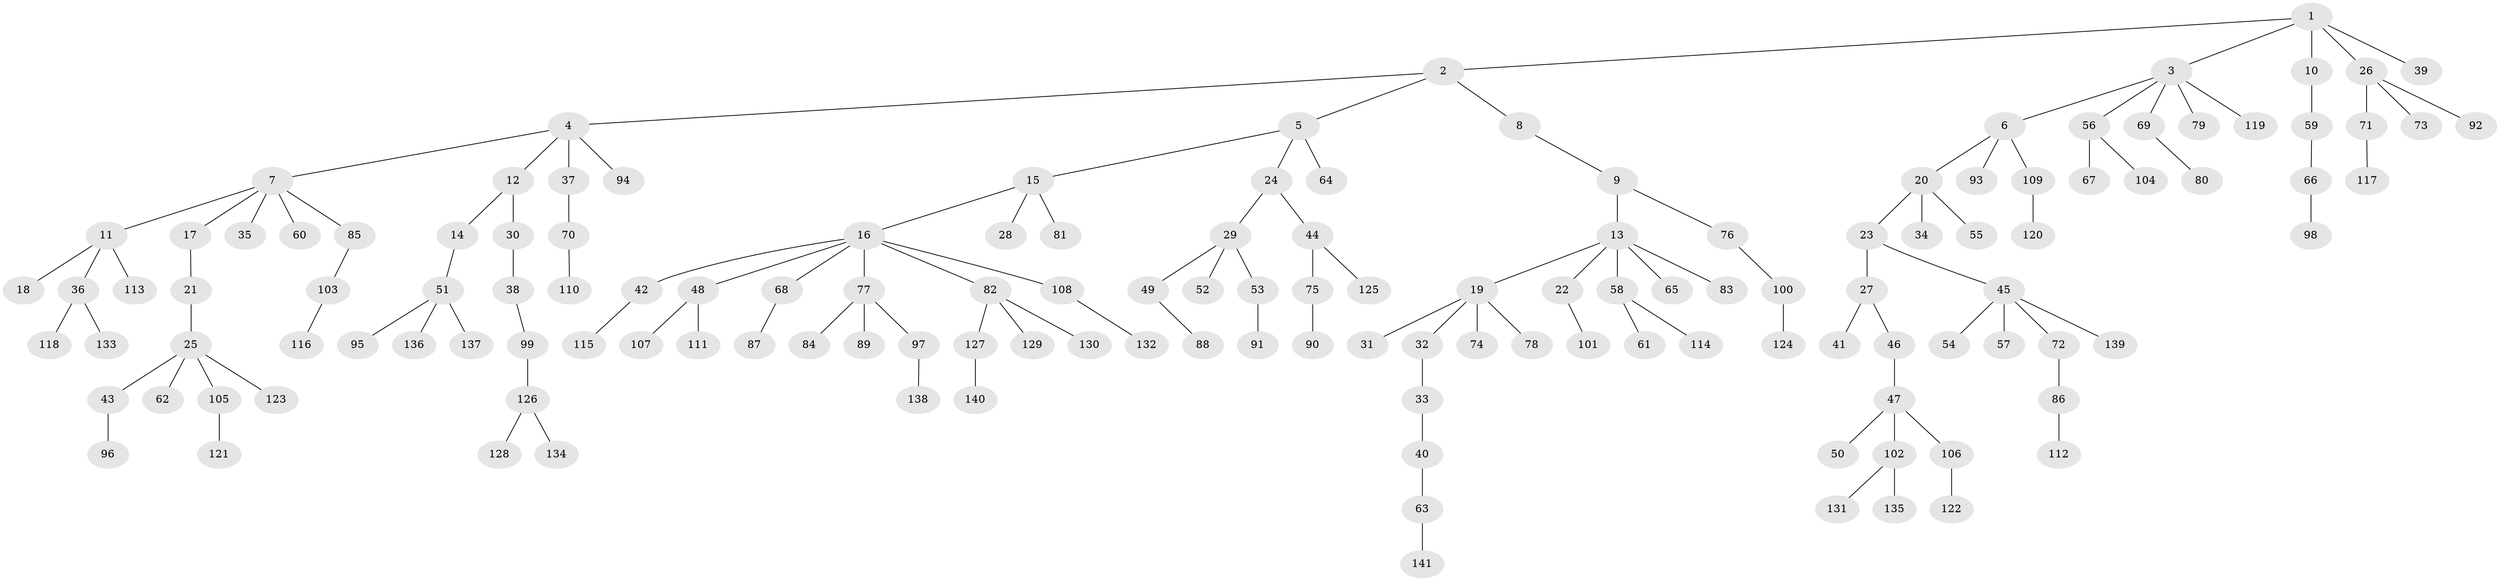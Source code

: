 // Generated by graph-tools (version 1.1) at 2025/26/03/09/25 03:26:26]
// undirected, 141 vertices, 140 edges
graph export_dot {
graph [start="1"]
  node [color=gray90,style=filled];
  1;
  2;
  3;
  4;
  5;
  6;
  7;
  8;
  9;
  10;
  11;
  12;
  13;
  14;
  15;
  16;
  17;
  18;
  19;
  20;
  21;
  22;
  23;
  24;
  25;
  26;
  27;
  28;
  29;
  30;
  31;
  32;
  33;
  34;
  35;
  36;
  37;
  38;
  39;
  40;
  41;
  42;
  43;
  44;
  45;
  46;
  47;
  48;
  49;
  50;
  51;
  52;
  53;
  54;
  55;
  56;
  57;
  58;
  59;
  60;
  61;
  62;
  63;
  64;
  65;
  66;
  67;
  68;
  69;
  70;
  71;
  72;
  73;
  74;
  75;
  76;
  77;
  78;
  79;
  80;
  81;
  82;
  83;
  84;
  85;
  86;
  87;
  88;
  89;
  90;
  91;
  92;
  93;
  94;
  95;
  96;
  97;
  98;
  99;
  100;
  101;
  102;
  103;
  104;
  105;
  106;
  107;
  108;
  109;
  110;
  111;
  112;
  113;
  114;
  115;
  116;
  117;
  118;
  119;
  120;
  121;
  122;
  123;
  124;
  125;
  126;
  127;
  128;
  129;
  130;
  131;
  132;
  133;
  134;
  135;
  136;
  137;
  138;
  139;
  140;
  141;
  1 -- 2;
  1 -- 3;
  1 -- 10;
  1 -- 26;
  1 -- 39;
  2 -- 4;
  2 -- 5;
  2 -- 8;
  3 -- 6;
  3 -- 56;
  3 -- 69;
  3 -- 79;
  3 -- 119;
  4 -- 7;
  4 -- 12;
  4 -- 37;
  4 -- 94;
  5 -- 15;
  5 -- 24;
  5 -- 64;
  6 -- 20;
  6 -- 93;
  6 -- 109;
  7 -- 11;
  7 -- 17;
  7 -- 35;
  7 -- 60;
  7 -- 85;
  8 -- 9;
  9 -- 13;
  9 -- 76;
  10 -- 59;
  11 -- 18;
  11 -- 36;
  11 -- 113;
  12 -- 14;
  12 -- 30;
  13 -- 19;
  13 -- 22;
  13 -- 58;
  13 -- 65;
  13 -- 83;
  14 -- 51;
  15 -- 16;
  15 -- 28;
  15 -- 81;
  16 -- 42;
  16 -- 48;
  16 -- 68;
  16 -- 77;
  16 -- 82;
  16 -- 108;
  17 -- 21;
  19 -- 31;
  19 -- 32;
  19 -- 74;
  19 -- 78;
  20 -- 23;
  20 -- 34;
  20 -- 55;
  21 -- 25;
  22 -- 101;
  23 -- 27;
  23 -- 45;
  24 -- 29;
  24 -- 44;
  25 -- 43;
  25 -- 62;
  25 -- 105;
  25 -- 123;
  26 -- 71;
  26 -- 73;
  26 -- 92;
  27 -- 41;
  27 -- 46;
  29 -- 49;
  29 -- 52;
  29 -- 53;
  30 -- 38;
  32 -- 33;
  33 -- 40;
  36 -- 118;
  36 -- 133;
  37 -- 70;
  38 -- 99;
  40 -- 63;
  42 -- 115;
  43 -- 96;
  44 -- 75;
  44 -- 125;
  45 -- 54;
  45 -- 57;
  45 -- 72;
  45 -- 139;
  46 -- 47;
  47 -- 50;
  47 -- 102;
  47 -- 106;
  48 -- 107;
  48 -- 111;
  49 -- 88;
  51 -- 95;
  51 -- 136;
  51 -- 137;
  53 -- 91;
  56 -- 67;
  56 -- 104;
  58 -- 61;
  58 -- 114;
  59 -- 66;
  63 -- 141;
  66 -- 98;
  68 -- 87;
  69 -- 80;
  70 -- 110;
  71 -- 117;
  72 -- 86;
  75 -- 90;
  76 -- 100;
  77 -- 84;
  77 -- 89;
  77 -- 97;
  82 -- 127;
  82 -- 129;
  82 -- 130;
  85 -- 103;
  86 -- 112;
  97 -- 138;
  99 -- 126;
  100 -- 124;
  102 -- 131;
  102 -- 135;
  103 -- 116;
  105 -- 121;
  106 -- 122;
  108 -- 132;
  109 -- 120;
  126 -- 128;
  126 -- 134;
  127 -- 140;
}

